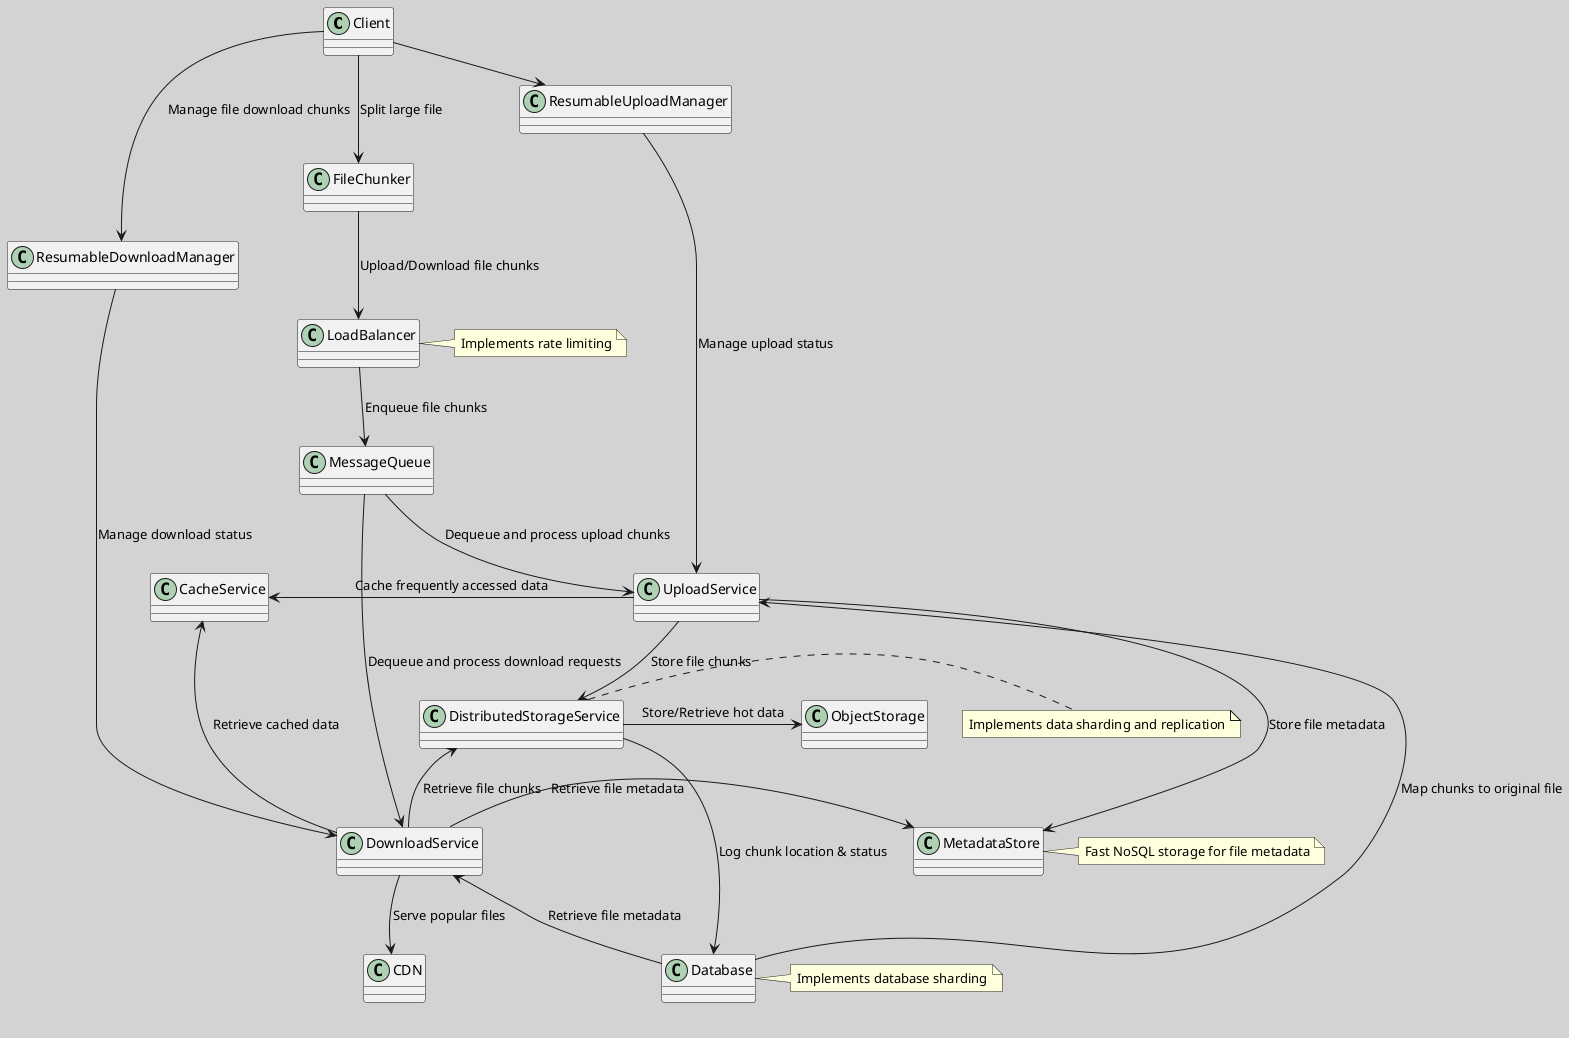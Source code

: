 @startuml
skinparam backgroundColor #D3D3D3
!define RECTANGLE class
RECTANGLE Client
RECTANGLE FileChunker
RECTANGLE LoadBalancer
RECTANGLE UploadService
RECTANGLE DownloadService
RECTANGLE DistributedStorageService
RECTANGLE ObjectStorage
RECTANGLE Database
RECTANGLE ResumableUploadManager
RECTANGLE ResumableDownloadManager
RECTANGLE CacheService
RECTANGLE MessageQueue
RECTANGLE MetadataStore
RECTANGLE CDN

Client -down-> FileChunker : Split large file
FileChunker -down-> LoadBalancer : Upload/Download file chunks
LoadBalancer -down-> MessageQueue : Enqueue file chunks
MessageQueue -down-> UploadService : Dequeue and process upload chunks
MessageQueue -down-> DownloadService : Dequeue and process download requests
UploadService -down-> DistributedStorageService : Store file chunks
DownloadService -up-> DistributedStorageService : Retrieve file chunks
DistributedStorageService -right-> ObjectStorage : Store/Retrieve hot data
DistributedStorageService -right-> Database : Log chunk location & status
Database -up-> UploadService : Map chunks to original file
Database -up-> DownloadService : Retrieve file metadata
Client -right-> ResumableUploadManager : Manage file upload chunks
Client -right-> ResumableDownloadManager : Manage file download chunks
ResumableUploadManager -down-> UploadService : Manage upload status
ResumableDownloadManager -down-> DownloadService : Manage download status
UploadService -left-> CacheService : Cache frequently accessed data
DownloadService -left-> CacheService : Retrieve cached data
UploadService -right-> MetadataStore : Store file metadata
DownloadService -right-> MetadataStore : Retrieve file metadata
DownloadService -down-> CDN : Serve popular files

note right of DistributedStorageService
  Implements data sharding and replication
end note

note right of Database
  Implements database sharding
end note

note right of LoadBalancer
  Implements rate limiting
end note

note right of MetadataStore
  Fast NoSQL storage for file metadata
end note

@enduml
